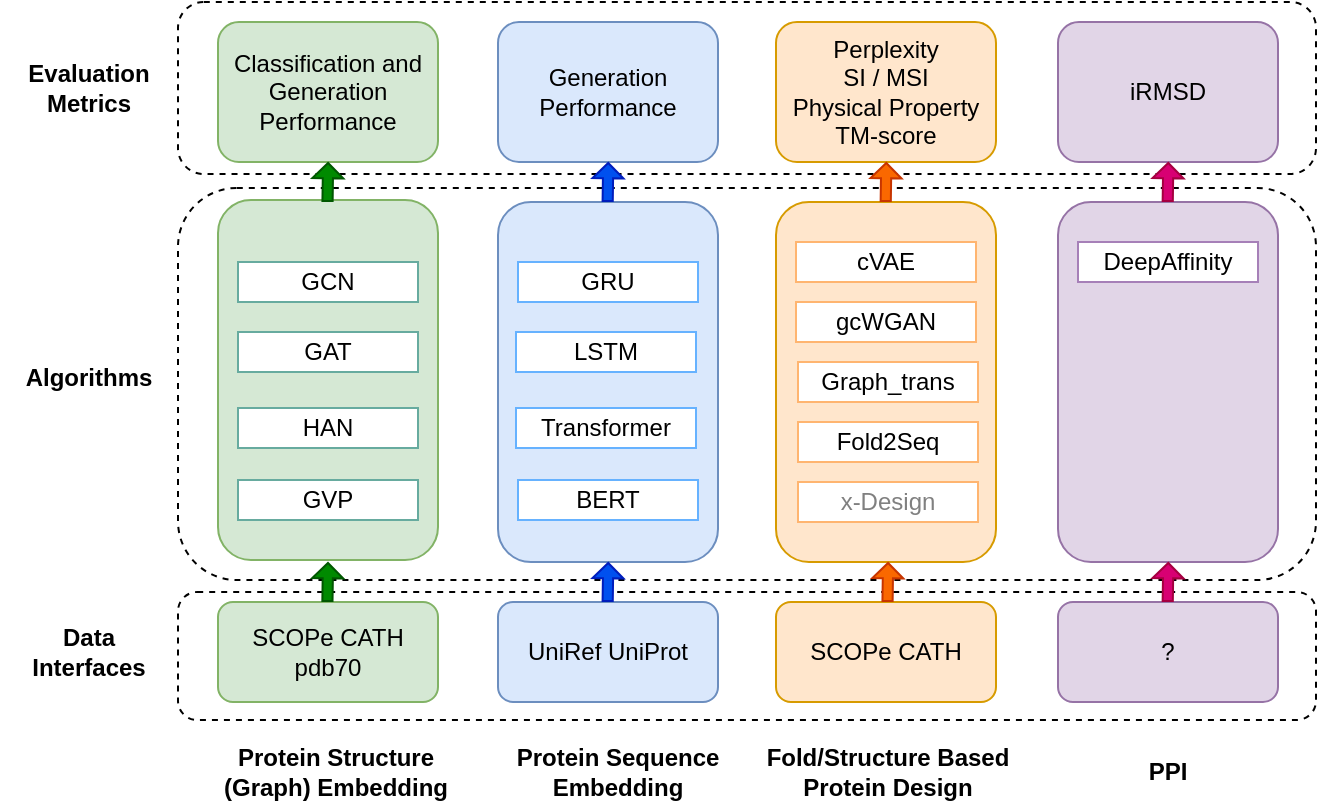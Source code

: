 <mxfile version="17.5.0" type="github"><diagram id="-VLjEuYgSD9DWKJZzvJ4" name="Page-1"><mxGraphModel dx="2272" dy="874" grid="1" gridSize="10" guides="1" tooltips="1" connect="1" arrows="1" fold="1" page="1" pageScale="1" pageWidth="850" pageHeight="1100" math="0" shadow="0"><root><mxCell id="0"/><mxCell id="1" parent="0"/><mxCell id="akDyBil5cjqr6E2waUrd-1" value="" style="rounded=1;whiteSpace=wrap;html=1;fillColor=#ffe6cc;strokeColor=#d79b00;" parent="1" vertex="1"><mxGeometry x="130" y="210" width="110" height="180" as="geometry"/></mxCell><mxCell id="akDyBil5cjqr6E2waUrd-2" value="SCOPe CATH" style="rounded=1;whiteSpace=wrap;html=1;fillColor=#ffe6cc;strokeColor=#d79b00;" parent="1" vertex="1"><mxGeometry x="130" y="410" width="110" height="50" as="geometry"/></mxCell><mxCell id="akDyBil5cjqr6E2waUrd-3" value="&lt;b&gt;Fold/Structure Based Protein Design&lt;/b&gt;" style="text;html=1;strokeColor=none;fillColor=none;align=center;verticalAlign=middle;whiteSpace=wrap;rounded=0;" parent="1" vertex="1"><mxGeometry x="121" y="480" width="130" height="30" as="geometry"/></mxCell><mxCell id="akDyBil5cjqr6E2waUrd-5" value="" style="rounded=1;whiteSpace=wrap;html=1;fillColor=#d5e8d4;strokeColor=#82b366;" parent="1" vertex="1"><mxGeometry x="-149" y="209" width="110" height="180" as="geometry"/></mxCell><mxCell id="akDyBil5cjqr6E2waUrd-6" value="&lt;div&gt;SCOPe CATH&lt;/div&gt;&lt;div&gt;pdb70&lt;br&gt;&lt;/div&gt;" style="rounded=1;whiteSpace=wrap;html=1;fillColor=#d5e8d4;strokeColor=#82b366;" parent="1" vertex="1"><mxGeometry x="-149" y="410" width="110" height="50" as="geometry"/></mxCell><mxCell id="akDyBil5cjqr6E2waUrd-7" value="&lt;b&gt;Protein Structure (Graph) Embedding&lt;/b&gt;" style="text;html=1;strokeColor=none;fillColor=none;align=center;verticalAlign=middle;whiteSpace=wrap;rounded=0;" parent="1" vertex="1"><mxGeometry x="-150" y="480" width="120" height="30" as="geometry"/></mxCell><mxCell id="akDyBil5cjqr6E2waUrd-8" value="" style="rounded=1;whiteSpace=wrap;html=1;fillColor=#dae8fc;strokeColor=#6c8ebf;" parent="1" vertex="1"><mxGeometry x="-9" y="210" width="110" height="180" as="geometry"/></mxCell><mxCell id="akDyBil5cjqr6E2waUrd-9" value="UniRef UniProt" style="rounded=1;whiteSpace=wrap;html=1;fillColor=#dae8fc;strokeColor=#6c8ebf;" parent="1" vertex="1"><mxGeometry x="-9" y="410" width="110" height="50" as="geometry"/></mxCell><mxCell id="akDyBil5cjqr6E2waUrd-10" value="&lt;b&gt;Protein Sequence Embedding&lt;/b&gt;" style="text;html=1;strokeColor=none;fillColor=none;align=center;verticalAlign=middle;whiteSpace=wrap;rounded=0;" parent="1" vertex="1"><mxGeometry x="-9" y="480" width="120" height="30" as="geometry"/></mxCell><mxCell id="akDyBil5cjqr6E2waUrd-13" value="Classification and Generation Performance" style="rounded=1;whiteSpace=wrap;html=1;fillColor=#d5e8d4;strokeColor=#82b366;" parent="1" vertex="1"><mxGeometry x="-149" y="120" width="110" height="70" as="geometry"/></mxCell><mxCell id="akDyBil5cjqr6E2waUrd-14" value="Generation Performance" style="rounded=1;whiteSpace=wrap;html=1;fillColor=#dae8fc;strokeColor=#6c8ebf;" parent="1" vertex="1"><mxGeometry x="-9" y="120" width="110" height="70" as="geometry"/></mxCell><mxCell id="akDyBil5cjqr6E2waUrd-15" value="&lt;div&gt;Perplexity&lt;/div&gt;&lt;div&gt;SI / MSI&lt;/div&gt;&lt;div&gt;Physical Property&lt;/div&gt;&lt;div&gt;TM-score&lt;br&gt;&lt;/div&gt;" style="rounded=1;whiteSpace=wrap;html=1;fillColor=#ffe6cc;strokeColor=#d79b00;" parent="1" vertex="1"><mxGeometry x="130" y="120" width="110" height="70" as="geometry"/></mxCell><mxCell id="akDyBil5cjqr6E2waUrd-16" value="GCN" style="rounded=0;whiteSpace=wrap;html=1;strokeColor=#67AB9F;" parent="1" vertex="1"><mxGeometry x="-139" y="240" width="90" height="20" as="geometry"/></mxCell><mxCell id="akDyBil5cjqr6E2waUrd-17" value="" style="rounded=1;whiteSpace=wrap;html=1;fillColor=#e1d5e7;strokeColor=#9673a6;" parent="1" vertex="1"><mxGeometry x="271" y="210" width="110" height="180" as="geometry"/></mxCell><mxCell id="akDyBil5cjqr6E2waUrd-18" value="?" style="rounded=1;whiteSpace=wrap;html=1;fillColor=#e1d5e7;strokeColor=#9673a6;" parent="1" vertex="1"><mxGeometry x="271" y="410" width="110" height="50" as="geometry"/></mxCell><mxCell id="akDyBil5cjqr6E2waUrd-19" value="iRMSD" style="rounded=1;whiteSpace=wrap;html=1;fillColor=#e1d5e7;strokeColor=#9673a6;" parent="1" vertex="1"><mxGeometry x="271" y="120" width="110" height="70" as="geometry"/></mxCell><mxCell id="akDyBil5cjqr6E2waUrd-20" value="&lt;b&gt;PPI&lt;/b&gt;" style="text;html=1;strokeColor=none;fillColor=none;align=center;verticalAlign=middle;whiteSpace=wrap;rounded=0;" parent="1" vertex="1"><mxGeometry x="261" y="480" width="130" height="30" as="geometry"/></mxCell><mxCell id="akDyBil5cjqr6E2waUrd-23" value="GAT" style="rounded=0;whiteSpace=wrap;html=1;strokeColor=#67AB9F;" parent="1" vertex="1"><mxGeometry x="-139" y="275" width="90" height="20" as="geometry"/></mxCell><mxCell id="akDyBil5cjqr6E2waUrd-24" value="HAN" style="rounded=0;whiteSpace=wrap;html=1;strokeColor=#67AB9F;" parent="1" vertex="1"><mxGeometry x="-139" y="313" width="90" height="20" as="geometry"/></mxCell><mxCell id="akDyBil5cjqr6E2waUrd-25" value="DeepAffinity" style="rounded=0;whiteSpace=wrap;html=1;strokeColor=#A680B8;" parent="1" vertex="1"><mxGeometry x="281" y="230" width="90" height="20" as="geometry"/></mxCell><mxCell id="akDyBil5cjqr6E2waUrd-27" value="cVAE" style="rounded=0;whiteSpace=wrap;html=1;strokeColor=#FFB570;" parent="1" vertex="1"><mxGeometry x="140" y="230" width="90" height="20" as="geometry"/></mxCell><mxCell id="akDyBil5cjqr6E2waUrd-29" value="gcWGAN" style="rounded=0;whiteSpace=wrap;html=1;strokeColor=#FFB570;" parent="1" vertex="1"><mxGeometry x="140" y="260" width="90" height="20" as="geometry"/></mxCell><mxCell id="akDyBil5cjqr6E2waUrd-30" value="Graph_trans" style="rounded=0;whiteSpace=wrap;html=1;strokeColor=#FFB570;" parent="1" vertex="1"><mxGeometry x="141" y="290" width="90" height="20" as="geometry"/></mxCell><mxCell id="akDyBil5cjqr6E2waUrd-31" value="Fold2Seq" style="rounded=0;whiteSpace=wrap;html=1;strokeColor=#FFB570;" parent="1" vertex="1"><mxGeometry x="141" y="320" width="90" height="20" as="geometry"/></mxCell><mxCell id="akDyBil5cjqr6E2waUrd-32" value="&lt;font color=&quot;#808080&quot;&gt;x-Design&lt;/font&gt;" style="rounded=0;whiteSpace=wrap;html=1;strokeColor=#FFB570;" parent="1" vertex="1"><mxGeometry x="141" y="350" width="90" height="20" as="geometry"/></mxCell><mxCell id="akDyBil5cjqr6E2waUrd-33" value="GVP" style="rounded=0;whiteSpace=wrap;html=1;strokeColor=#67AB9F;" parent="1" vertex="1"><mxGeometry x="-139" y="349" width="90" height="20" as="geometry"/></mxCell><mxCell id="akDyBil5cjqr6E2waUrd-34" value="GRU" style="rounded=0;whiteSpace=wrap;html=1;strokeColor=#66B2FF;" parent="1" vertex="1"><mxGeometry x="1" y="240" width="90" height="20" as="geometry"/></mxCell><mxCell id="akDyBil5cjqr6E2waUrd-35" value="LSTM" style="rounded=0;whiteSpace=wrap;html=1;strokeColor=#66B2FF;" parent="1" vertex="1"><mxGeometry y="275" width="90" height="20" as="geometry"/></mxCell><mxCell id="akDyBil5cjqr6E2waUrd-36" value="Transformer" style="rounded=0;whiteSpace=wrap;html=1;strokeColor=#66B2FF;" parent="1" vertex="1"><mxGeometry y="313" width="90" height="20" as="geometry"/></mxCell><mxCell id="akDyBil5cjqr6E2waUrd-37" value="BERT" style="rounded=0;whiteSpace=wrap;html=1;strokeColor=#66B2FF;" parent="1" vertex="1"><mxGeometry x="1" y="349" width="90" height="20" as="geometry"/></mxCell><mxCell id="akDyBil5cjqr6E2waUrd-38" value="" style="rounded=1;whiteSpace=wrap;html=1;fontColor=#808080;strokeColor=#000000;fillColor=none;dashed=1;" parent="1" vertex="1"><mxGeometry x="-169" y="110" width="569" height="86" as="geometry"/></mxCell><mxCell id="akDyBil5cjqr6E2waUrd-39" value="" style="rounded=1;whiteSpace=wrap;html=1;fontColor=#808080;strokeColor=#000000;fillColor=none;dashed=1;" parent="1" vertex="1"><mxGeometry x="-169" y="203" width="569" height="196" as="geometry"/></mxCell><mxCell id="akDyBil5cjqr6E2waUrd-40" value="&lt;div&gt;&lt;b&gt;Evaluation&lt;/b&gt;&lt;/div&gt;&lt;div&gt;&lt;b&gt;Metrics&lt;/b&gt;&lt;br&gt;&lt;/div&gt;" style="text;html=1;strokeColor=none;fillColor=none;align=center;verticalAlign=middle;whiteSpace=wrap;rounded=0;" parent="1" vertex="1"><mxGeometry x="-258" y="138" width="89" height="30" as="geometry"/></mxCell><mxCell id="akDyBil5cjqr6E2waUrd-41" value="&lt;b&gt;Algorithms&lt;/b&gt;" style="text;html=1;strokeColor=none;fillColor=none;align=center;verticalAlign=middle;whiteSpace=wrap;rounded=0;" parent="1" vertex="1"><mxGeometry x="-258" y="283" width="89" height="30" as="geometry"/></mxCell><mxCell id="akDyBil5cjqr6E2waUrd-42" value="&lt;div&gt;&lt;b&gt;Data &lt;br&gt;&lt;/b&gt;&lt;/div&gt;&lt;div&gt;&lt;b&gt;Interfaces&lt;/b&gt;&lt;/div&gt;" style="text;html=1;strokeColor=none;fillColor=none;align=center;verticalAlign=middle;whiteSpace=wrap;rounded=0;" parent="1" vertex="1"><mxGeometry x="-258" y="420" width="89" height="30" as="geometry"/></mxCell><mxCell id="akDyBil5cjqr6E2waUrd-43" value="" style="rounded=1;whiteSpace=wrap;html=1;fontColor=#808080;strokeColor=#000000;fillColor=none;dashed=1;" parent="1" vertex="1"><mxGeometry x="-169" y="405" width="569" height="64" as="geometry"/></mxCell><mxCell id="akDyBil5cjqr6E2waUrd-45" value="" style="shape=flexArrow;endArrow=classic;html=1;rounded=0;fontColor=#808080;width=5.093;endSize=2.21;endWidth=9.394;fillColor=#008a00;strokeColor=#005700;" parent="1" edge="1"><mxGeometry width="50" height="50" relative="1" as="geometry"><mxPoint x="-94.29" y="410" as="sourcePoint"/><mxPoint x="-94" y="390" as="targetPoint"/></mxGeometry></mxCell><mxCell id="akDyBil5cjqr6E2waUrd-46" value="" style="shape=flexArrow;endArrow=classic;html=1;rounded=0;fontColor=#808080;width=5.093;endSize=2.21;endWidth=9.394;fillColor=#008a00;strokeColor=#005700;" parent="1" edge="1"><mxGeometry width="50" height="50" relative="1" as="geometry"><mxPoint x="-94.24" y="210" as="sourcePoint"/><mxPoint x="-93.95" y="190" as="targetPoint"/></mxGeometry></mxCell><mxCell id="akDyBil5cjqr6E2waUrd-47" value="" style="shape=flexArrow;endArrow=classic;html=1;rounded=0;fontColor=#808080;width=5.093;endSize=2.21;endWidth=9.394;fillColor=#0050ef;strokeColor=#001DBC;" parent="1" edge="1"><mxGeometry width="50" height="50" relative="1" as="geometry"><mxPoint x="45.83" y="210" as="sourcePoint"/><mxPoint x="46.12" y="190" as="targetPoint"/></mxGeometry></mxCell><mxCell id="akDyBil5cjqr6E2waUrd-48" value="" style="shape=flexArrow;endArrow=classic;html=1;rounded=0;fontColor=#808080;width=5.093;endSize=2.21;endWidth=9.394;fillColor=#0050ef;strokeColor=#001DBC;" parent="1" edge="1"><mxGeometry width="50" height="50" relative="1" as="geometry"><mxPoint x="45.83" y="410" as="sourcePoint"/><mxPoint x="46.12" y="390" as="targetPoint"/></mxGeometry></mxCell><mxCell id="akDyBil5cjqr6E2waUrd-49" value="" style="shape=flexArrow;endArrow=classic;html=1;rounded=0;fontColor=#808080;width=5.093;endSize=2.21;endWidth=9.394;fillColor=#fa6800;strokeColor=#C73500;" parent="1" edge="1"><mxGeometry width="50" height="50" relative="1" as="geometry"><mxPoint x="185.76" y="410" as="sourcePoint"/><mxPoint x="186.05" y="390" as="targetPoint"/></mxGeometry></mxCell><mxCell id="akDyBil5cjqr6E2waUrd-50" value="" style="shape=flexArrow;endArrow=classic;html=1;rounded=0;fontColor=#808080;width=5.093;endSize=2.21;endWidth=9.394;fillColor=#fa6800;strokeColor=#C73500;" parent="1" edge="1"><mxGeometry width="50" height="50" relative="1" as="geometry"><mxPoint x="184.86" y="210" as="sourcePoint"/><mxPoint x="185.15" y="190" as="targetPoint"/></mxGeometry></mxCell><mxCell id="akDyBil5cjqr6E2waUrd-52" value="" style="shape=flexArrow;endArrow=classic;html=1;rounded=0;fontColor=#808080;width=5.093;endSize=2.21;endWidth=9.394;fillColor=#d80073;strokeColor=#A50040;" parent="1" edge="1"><mxGeometry width="50" height="50" relative="1" as="geometry"><mxPoint x="325.86" y="210" as="sourcePoint"/><mxPoint x="326.15" y="190" as="targetPoint"/></mxGeometry></mxCell><mxCell id="akDyBil5cjqr6E2waUrd-53" value="" style="shape=flexArrow;endArrow=classic;html=1;rounded=0;fontColor=#808080;width=5.093;endSize=2.21;endWidth=9.394;fillColor=#d80073;strokeColor=#A50040;" parent="1" edge="1"><mxGeometry width="50" height="50" relative="1" as="geometry"><mxPoint x="325.86" y="410" as="sourcePoint"/><mxPoint x="326.15" y="390" as="targetPoint"/></mxGeometry></mxCell></root></mxGraphModel></diagram></mxfile>